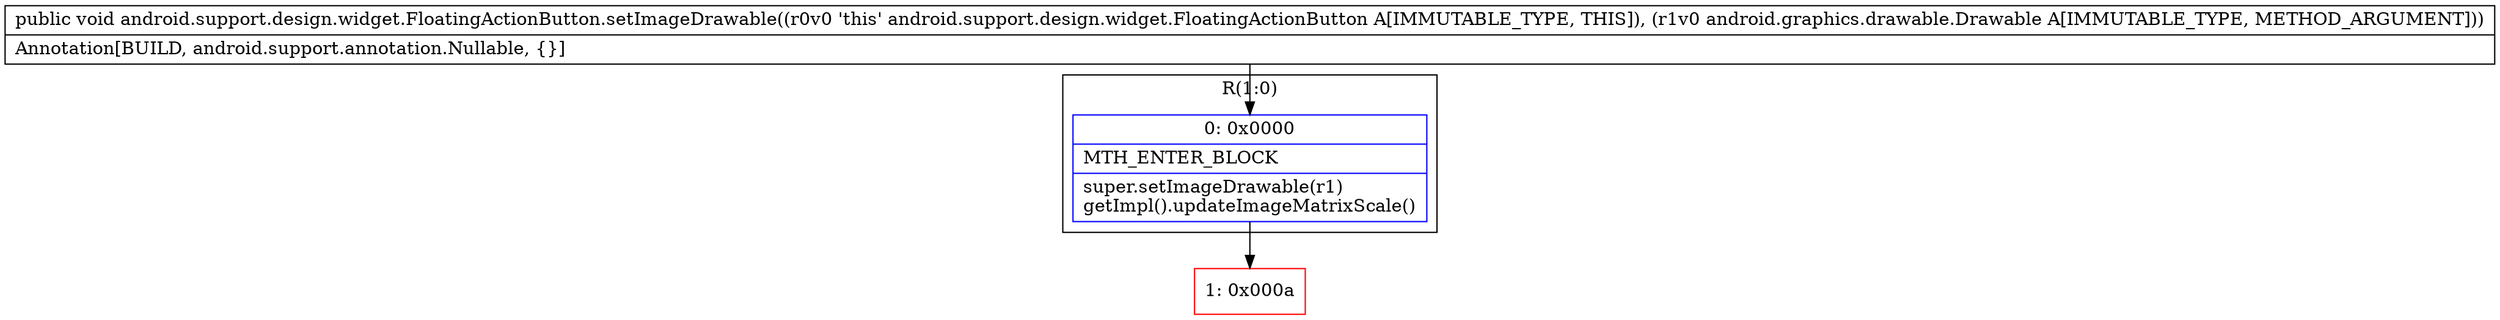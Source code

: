 digraph "CFG forandroid.support.design.widget.FloatingActionButton.setImageDrawable(Landroid\/graphics\/drawable\/Drawable;)V" {
subgraph cluster_Region_700236332 {
label = "R(1:0)";
node [shape=record,color=blue];
Node_0 [shape=record,label="{0\:\ 0x0000|MTH_ENTER_BLOCK\l|super.setImageDrawable(r1)\lgetImpl().updateImageMatrixScale()\l}"];
}
Node_1 [shape=record,color=red,label="{1\:\ 0x000a}"];
MethodNode[shape=record,label="{public void android.support.design.widget.FloatingActionButton.setImageDrawable((r0v0 'this' android.support.design.widget.FloatingActionButton A[IMMUTABLE_TYPE, THIS]), (r1v0 android.graphics.drawable.Drawable A[IMMUTABLE_TYPE, METHOD_ARGUMENT]))  | Annotation[BUILD, android.support.annotation.Nullable, \{\}]\l}"];
MethodNode -> Node_0;
Node_0 -> Node_1;
}

